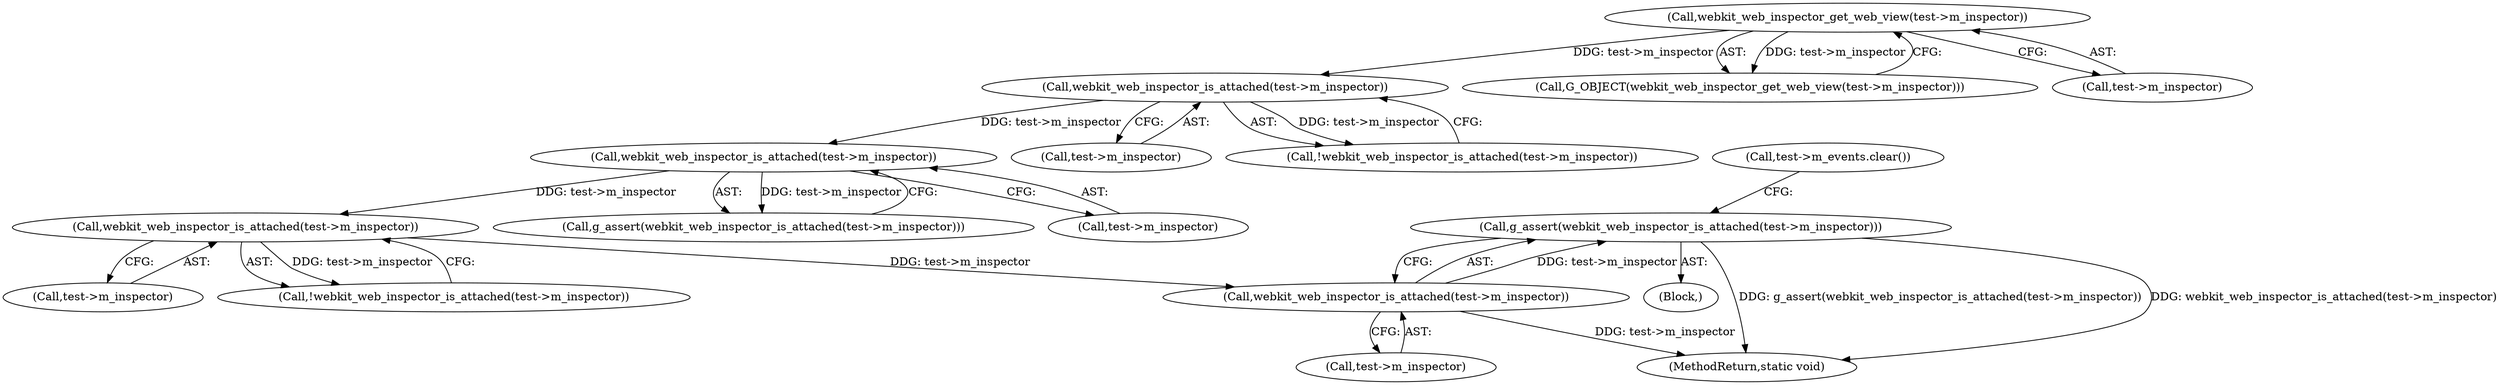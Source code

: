 digraph "0_Chrome_3bbc818ed1a7b63b8290bbde9ae975956748cb8a_3@API" {
"1000164" [label="(Call,g_assert(webkit_web_inspector_is_attached(test->m_inspector)))"];
"1000165" [label="(Call,webkit_web_inspector_is_attached(test->m_inspector))"];
"1000153" [label="(Call,webkit_web_inspector_is_attached(test->m_inspector))"];
"1000140" [label="(Call,webkit_web_inspector_is_attached(test->m_inspector))"];
"1000123" [label="(Call,webkit_web_inspector_is_attached(test->m_inspector))"];
"1000117" [label="(Call,webkit_web_inspector_get_web_view(test->m_inspector))"];
"1000154" [label="(Call,test->m_inspector)"];
"1000124" [label="(Call,test->m_inspector)"];
"1000139" [label="(Call,g_assert(webkit_web_inspector_is_attached(test->m_inspector)))"];
"1000166" [label="(Call,test->m_inspector)"];
"1000153" [label="(Call,webkit_web_inspector_is_attached(test->m_inspector))"];
"1000152" [label="(Call,!webkit_web_inspector_is_attached(test->m_inspector))"];
"1000141" [label="(Call,test->m_inspector)"];
"1000117" [label="(Call,webkit_web_inspector_get_web_view(test->m_inspector))"];
"1000140" [label="(Call,webkit_web_inspector_is_attached(test->m_inspector))"];
"1000165" [label="(Call,webkit_web_inspector_is_attached(test->m_inspector))"];
"1000103" [label="(Block,)"];
"1000122" [label="(Call,!webkit_web_inspector_is_attached(test->m_inspector))"];
"1000116" [label="(Call,G_OBJECT(webkit_web_inspector_get_web_view(test->m_inspector)))"];
"1000164" [label="(Call,g_assert(webkit_web_inspector_is_attached(test->m_inspector)))"];
"1000118" [label="(Call,test->m_inspector)"];
"1000123" [label="(Call,webkit_web_inspector_is_attached(test->m_inspector))"];
"1000177" [label="(MethodReturn,static void)"];
"1000169" [label="(Call,test->m_events.clear())"];
"1000164" -> "1000103"  [label="AST: "];
"1000164" -> "1000165"  [label="CFG: "];
"1000165" -> "1000164"  [label="AST: "];
"1000169" -> "1000164"  [label="CFG: "];
"1000164" -> "1000177"  [label="DDG: g_assert(webkit_web_inspector_is_attached(test->m_inspector))"];
"1000164" -> "1000177"  [label="DDG: webkit_web_inspector_is_attached(test->m_inspector)"];
"1000165" -> "1000164"  [label="DDG: test->m_inspector"];
"1000165" -> "1000166"  [label="CFG: "];
"1000166" -> "1000165"  [label="AST: "];
"1000165" -> "1000177"  [label="DDG: test->m_inspector"];
"1000153" -> "1000165"  [label="DDG: test->m_inspector"];
"1000153" -> "1000152"  [label="AST: "];
"1000153" -> "1000154"  [label="CFG: "];
"1000154" -> "1000153"  [label="AST: "];
"1000152" -> "1000153"  [label="CFG: "];
"1000153" -> "1000152"  [label="DDG: test->m_inspector"];
"1000140" -> "1000153"  [label="DDG: test->m_inspector"];
"1000140" -> "1000139"  [label="AST: "];
"1000140" -> "1000141"  [label="CFG: "];
"1000141" -> "1000140"  [label="AST: "];
"1000139" -> "1000140"  [label="CFG: "];
"1000140" -> "1000139"  [label="DDG: test->m_inspector"];
"1000123" -> "1000140"  [label="DDG: test->m_inspector"];
"1000123" -> "1000122"  [label="AST: "];
"1000123" -> "1000124"  [label="CFG: "];
"1000124" -> "1000123"  [label="AST: "];
"1000122" -> "1000123"  [label="CFG: "];
"1000123" -> "1000122"  [label="DDG: test->m_inspector"];
"1000117" -> "1000123"  [label="DDG: test->m_inspector"];
"1000117" -> "1000116"  [label="AST: "];
"1000117" -> "1000118"  [label="CFG: "];
"1000118" -> "1000117"  [label="AST: "];
"1000116" -> "1000117"  [label="CFG: "];
"1000117" -> "1000116"  [label="DDG: test->m_inspector"];
}
